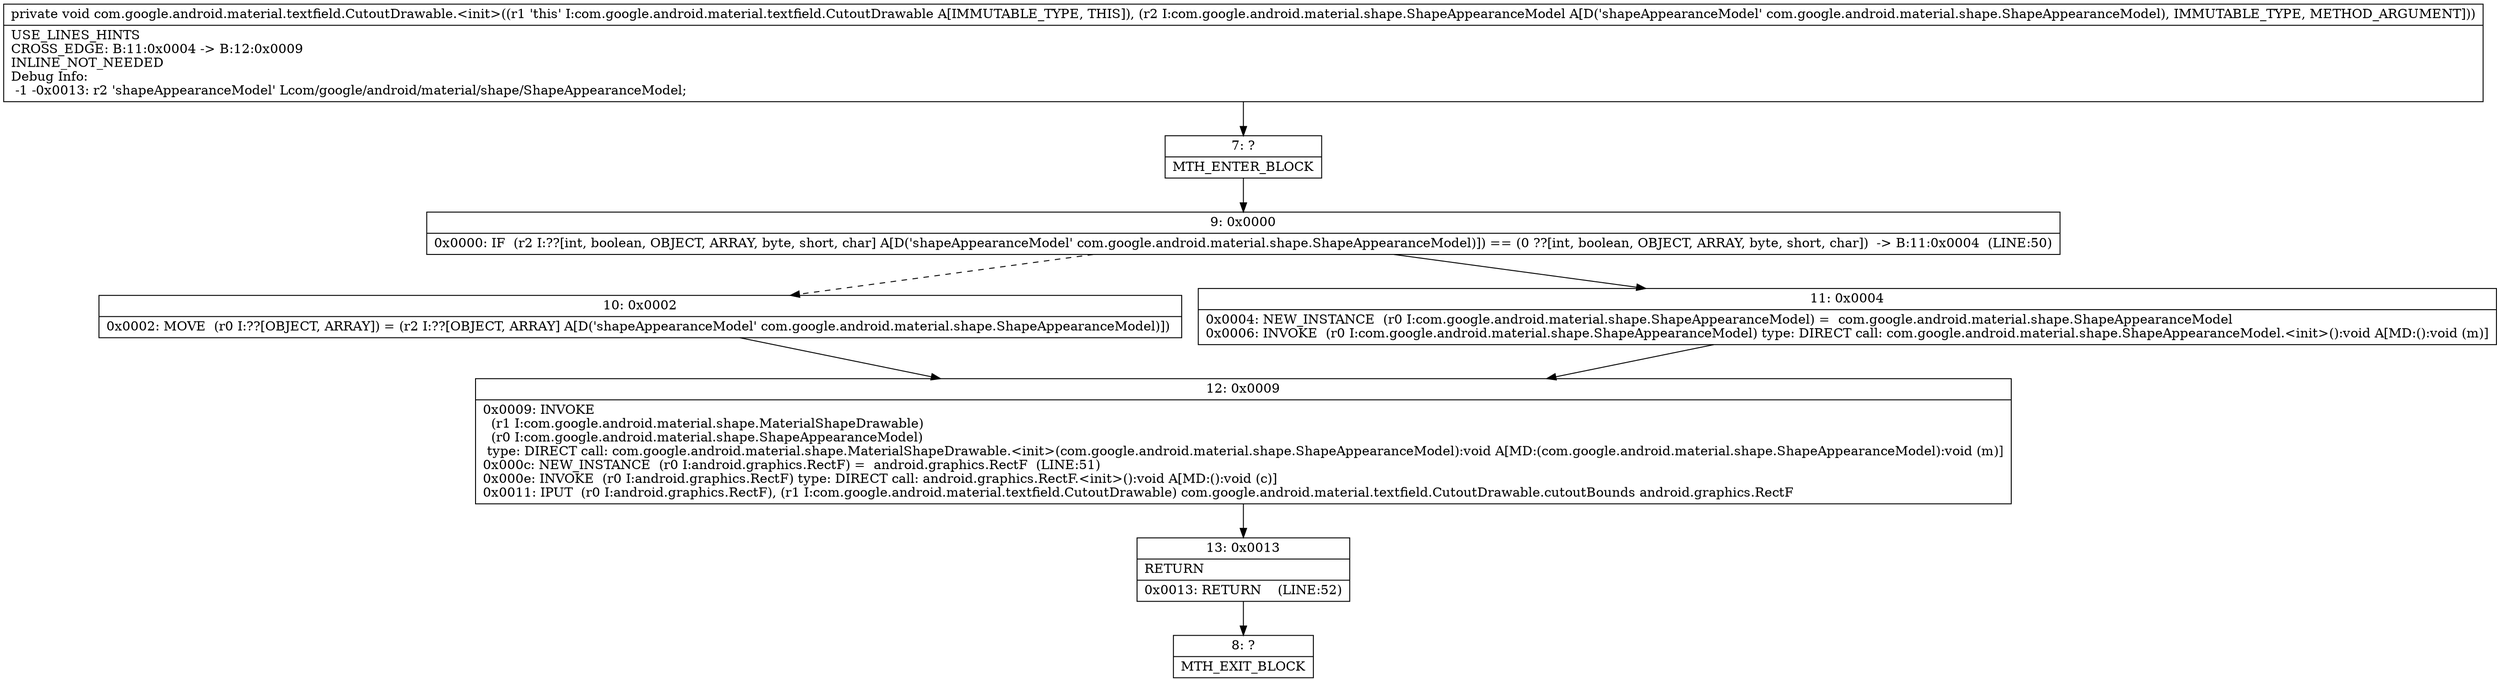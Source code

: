 digraph "CFG forcom.google.android.material.textfield.CutoutDrawable.\<init\>(Lcom\/google\/android\/material\/shape\/ShapeAppearanceModel;)V" {
Node_7 [shape=record,label="{7\:\ ?|MTH_ENTER_BLOCK\l}"];
Node_9 [shape=record,label="{9\:\ 0x0000|0x0000: IF  (r2 I:??[int, boolean, OBJECT, ARRAY, byte, short, char] A[D('shapeAppearanceModel' com.google.android.material.shape.ShapeAppearanceModel)]) == (0 ??[int, boolean, OBJECT, ARRAY, byte, short, char])  \-\> B:11:0x0004  (LINE:50)\l}"];
Node_10 [shape=record,label="{10\:\ 0x0002|0x0002: MOVE  (r0 I:??[OBJECT, ARRAY]) = (r2 I:??[OBJECT, ARRAY] A[D('shapeAppearanceModel' com.google.android.material.shape.ShapeAppearanceModel)]) \l}"];
Node_12 [shape=record,label="{12\:\ 0x0009|0x0009: INVOKE  \l  (r1 I:com.google.android.material.shape.MaterialShapeDrawable)\l  (r0 I:com.google.android.material.shape.ShapeAppearanceModel)\l type: DIRECT call: com.google.android.material.shape.MaterialShapeDrawable.\<init\>(com.google.android.material.shape.ShapeAppearanceModel):void A[MD:(com.google.android.material.shape.ShapeAppearanceModel):void (m)]\l0x000c: NEW_INSTANCE  (r0 I:android.graphics.RectF) =  android.graphics.RectF  (LINE:51)\l0x000e: INVOKE  (r0 I:android.graphics.RectF) type: DIRECT call: android.graphics.RectF.\<init\>():void A[MD:():void (c)]\l0x0011: IPUT  (r0 I:android.graphics.RectF), (r1 I:com.google.android.material.textfield.CutoutDrawable) com.google.android.material.textfield.CutoutDrawable.cutoutBounds android.graphics.RectF \l}"];
Node_13 [shape=record,label="{13\:\ 0x0013|RETURN\l|0x0013: RETURN    (LINE:52)\l}"];
Node_8 [shape=record,label="{8\:\ ?|MTH_EXIT_BLOCK\l}"];
Node_11 [shape=record,label="{11\:\ 0x0004|0x0004: NEW_INSTANCE  (r0 I:com.google.android.material.shape.ShapeAppearanceModel) =  com.google.android.material.shape.ShapeAppearanceModel \l0x0006: INVOKE  (r0 I:com.google.android.material.shape.ShapeAppearanceModel) type: DIRECT call: com.google.android.material.shape.ShapeAppearanceModel.\<init\>():void A[MD:():void (m)]\l}"];
MethodNode[shape=record,label="{private void com.google.android.material.textfield.CutoutDrawable.\<init\>((r1 'this' I:com.google.android.material.textfield.CutoutDrawable A[IMMUTABLE_TYPE, THIS]), (r2 I:com.google.android.material.shape.ShapeAppearanceModel A[D('shapeAppearanceModel' com.google.android.material.shape.ShapeAppearanceModel), IMMUTABLE_TYPE, METHOD_ARGUMENT]))  | USE_LINES_HINTS\lCROSS_EDGE: B:11:0x0004 \-\> B:12:0x0009\lINLINE_NOT_NEEDED\lDebug Info:\l  \-1 \-0x0013: r2 'shapeAppearanceModel' Lcom\/google\/android\/material\/shape\/ShapeAppearanceModel;\l}"];
MethodNode -> Node_7;Node_7 -> Node_9;
Node_9 -> Node_10[style=dashed];
Node_9 -> Node_11;
Node_10 -> Node_12;
Node_12 -> Node_13;
Node_13 -> Node_8;
Node_11 -> Node_12;
}

